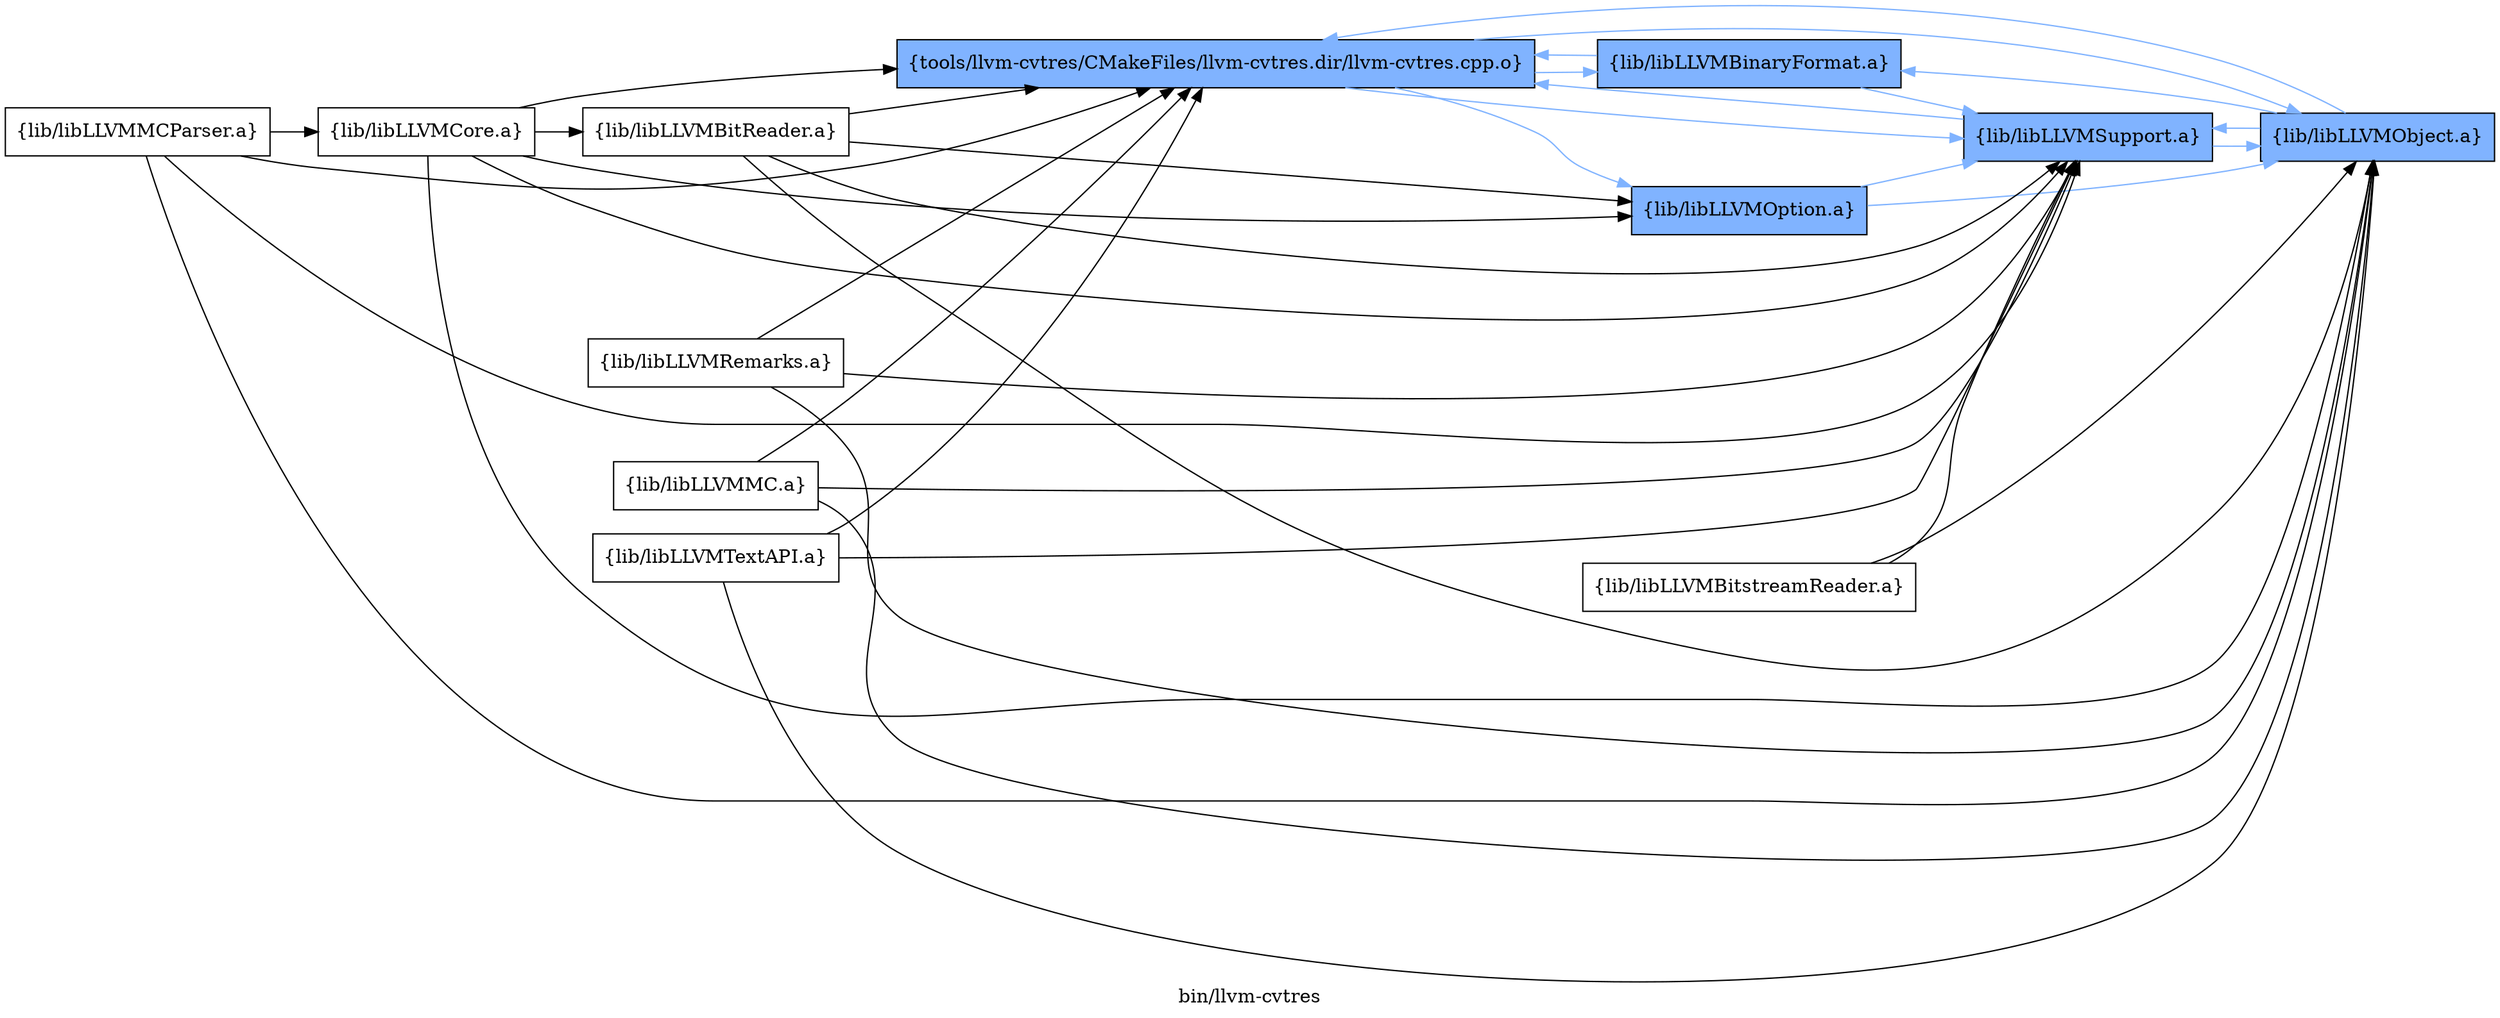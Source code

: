 digraph "bin/llvm-cvtres" {
	label="bin/llvm-cvtres";
	rankdir=LR;
	{ rank=same; Node0x56025f2c6018;  }

	Node0x56025f2c6018 [shape=record,shape=box,group=1,style=filled,fillcolor="0.600000 0.5 1",label="{tools/llvm-cvtres/CMakeFiles/llvm-cvtres.dir/llvm-cvtres.cpp.o}"];
	Node0x56025f2c6018 -> Node0x56025f2c05c8[color="0.600000 0.5 1"];
	Node0x56025f2c6018 -> Node0x56025f2c00c8[color="0.600000 0.5 1"];
	Node0x56025f2c6018 -> Node0x56025f2c6928[color="0.600000 0.5 1"];
	Node0x56025f2c6018 -> Node0x56025f2c6e28[color="0.600000 0.5 1"];
	Node0x56025f2c05c8 [shape=record,shape=box,group=1,style=filled,fillcolor="0.600000 0.5 1",label="{lib/libLLVMBinaryFormat.a}"];
	Node0x56025f2c05c8 -> Node0x56025f2c6018[color="0.600000 0.5 1"];
	Node0x56025f2c05c8 -> Node0x56025f2c6e28[color="0.600000 0.5 1"];
	Node0x56025f2c00c8 [shape=record,shape=box,group=1,style=filled,fillcolor="0.600000 0.5 1",label="{lib/libLLVMObject.a}"];
	Node0x56025f2c00c8 -> Node0x56025f2c6e28[color="0.600000 0.5 1"];
	Node0x56025f2c00c8 -> Node0x56025f2c6018[color="0.600000 0.5 1"];
	Node0x56025f2c00c8 -> Node0x56025f2c05c8[color="0.600000 0.5 1"];
	Node0x56025f2c6928 [shape=record,shape=box,group=1,style=filled,fillcolor="0.600000 0.5 1",label="{lib/libLLVMOption.a}"];
	Node0x56025f2c6928 -> Node0x56025f2c6e28[color="0.600000 0.5 1"];
	Node0x56025f2c6928 -> Node0x56025f2c00c8[color="0.600000 0.5 1"];
	Node0x56025f2c6e28 [shape=record,shape=box,group=1,style=filled,fillcolor="0.600000 0.5 1",label="{lib/libLLVMSupport.a}"];
	Node0x56025f2c6e28 -> Node0x56025f2c00c8[color="0.600000 0.5 1"];
	Node0x56025f2c6e28 -> Node0x56025f2c6018[color="0.600000 0.5 1"];
	Node0x56025f2c5fc8 [shape=record,shape=box,group=0,label="{lib/libLLVMBitReader.a}"];
	Node0x56025f2c5fc8 -> Node0x56025f2c6018;
	Node0x56025f2c5fc8 -> Node0x56025f2c00c8;
	Node0x56025f2c5fc8 -> Node0x56025f2c6928;
	Node0x56025f2c5fc8 -> Node0x56025f2c6e28;
	Node0x56025f2c7918 [shape=record,shape=box,group=0,label="{lib/libLLVMCore.a}"];
	Node0x56025f2c7918 -> Node0x56025f2c6018;
	Node0x56025f2c7918 -> Node0x56025f2c00c8;
	Node0x56025f2c7918 -> Node0x56025f2c6e28;
	Node0x56025f2c7918 -> Node0x56025f2c6928;
	Node0x56025f2c7918 -> Node0x56025f2c5fc8;
	Node0x56025f2c7e68 [shape=record,shape=box,group=0,label="{lib/libLLVMRemarks.a}"];
	Node0x56025f2c7e68 -> Node0x56025f2c6e28;
	Node0x56025f2c7e68 -> Node0x56025f2c6018;
	Node0x56025f2c7e68 -> Node0x56025f2c00c8;
	Node0x56025f2be3b8 [shape=record,shape=box,group=0,label="{lib/libLLVMBitstreamReader.a}"];
	Node0x56025f2be3b8 -> Node0x56025f2c00c8;
	Node0x56025f2be3b8 -> Node0x56025f2c6e28;
	Node0x56025f2c7418 [shape=record,shape=box,group=0,label="{lib/libLLVMMCParser.a}"];
	Node0x56025f2c7418 -> Node0x56025f2c6018;
	Node0x56025f2c7418 -> Node0x56025f2c00c8;
	Node0x56025f2c7418 -> Node0x56025f2c6e28;
	Node0x56025f2c7418 -> Node0x56025f2c7918;
	Node0x56025f2c3e58 [shape=record,shape=box,group=0,label="{lib/libLLVMMC.a}"];
	Node0x56025f2c3e58 -> Node0x56025f2c6e28;
	Node0x56025f2c3e58 -> Node0x56025f2c6018;
	Node0x56025f2c3e58 -> Node0x56025f2c00c8;
	Node0x56025f2c3458 [shape=record,shape=box,group=0,label="{lib/libLLVMTextAPI.a}"];
	Node0x56025f2c3458 -> Node0x56025f2c6e28;
	Node0x56025f2c3458 -> Node0x56025f2c6018;
	Node0x56025f2c3458 -> Node0x56025f2c00c8;
}
